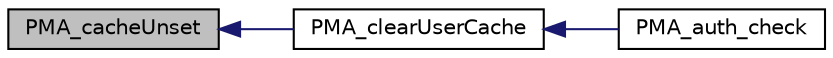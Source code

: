 digraph G
{
  edge [fontname="Helvetica",fontsize="10",labelfontname="Helvetica",labelfontsize="10"];
  node [fontname="Helvetica",fontsize="10",shape=record];
  rankdir="LR";
  Node1 [label="PMA_cacheUnset",height=0.2,width=0.4,color="black", fillcolor="grey75", style="filled" fontcolor="black"];
  Node1 -> Node2 [dir="back",color="midnightblue",fontsize="10",style="solid",fontname="Helvetica"];
  Node2 [label="PMA_clearUserCache",height=0.2,width=0.4,color="black", fillcolor="white", style="filled",URL="$common_8lib_8php.html#a928010d7a00b1ddf9a9e367387ef01a0",tooltip="Clears cache content which needs to be refreshed on user change."];
  Node2 -> Node3 [dir="back",color="midnightblue",fontsize="10",style="solid",fontname="Helvetica"];
  Node3 [label="PMA_auth_check",height=0.2,width=0.4,color="black", fillcolor="white", style="filled",URL="$signon_8auth_8lib_8php.html#a2d936cfc368eae56d285409a65e51a11",tooltip="Gets advanced authentication settings."];
}

